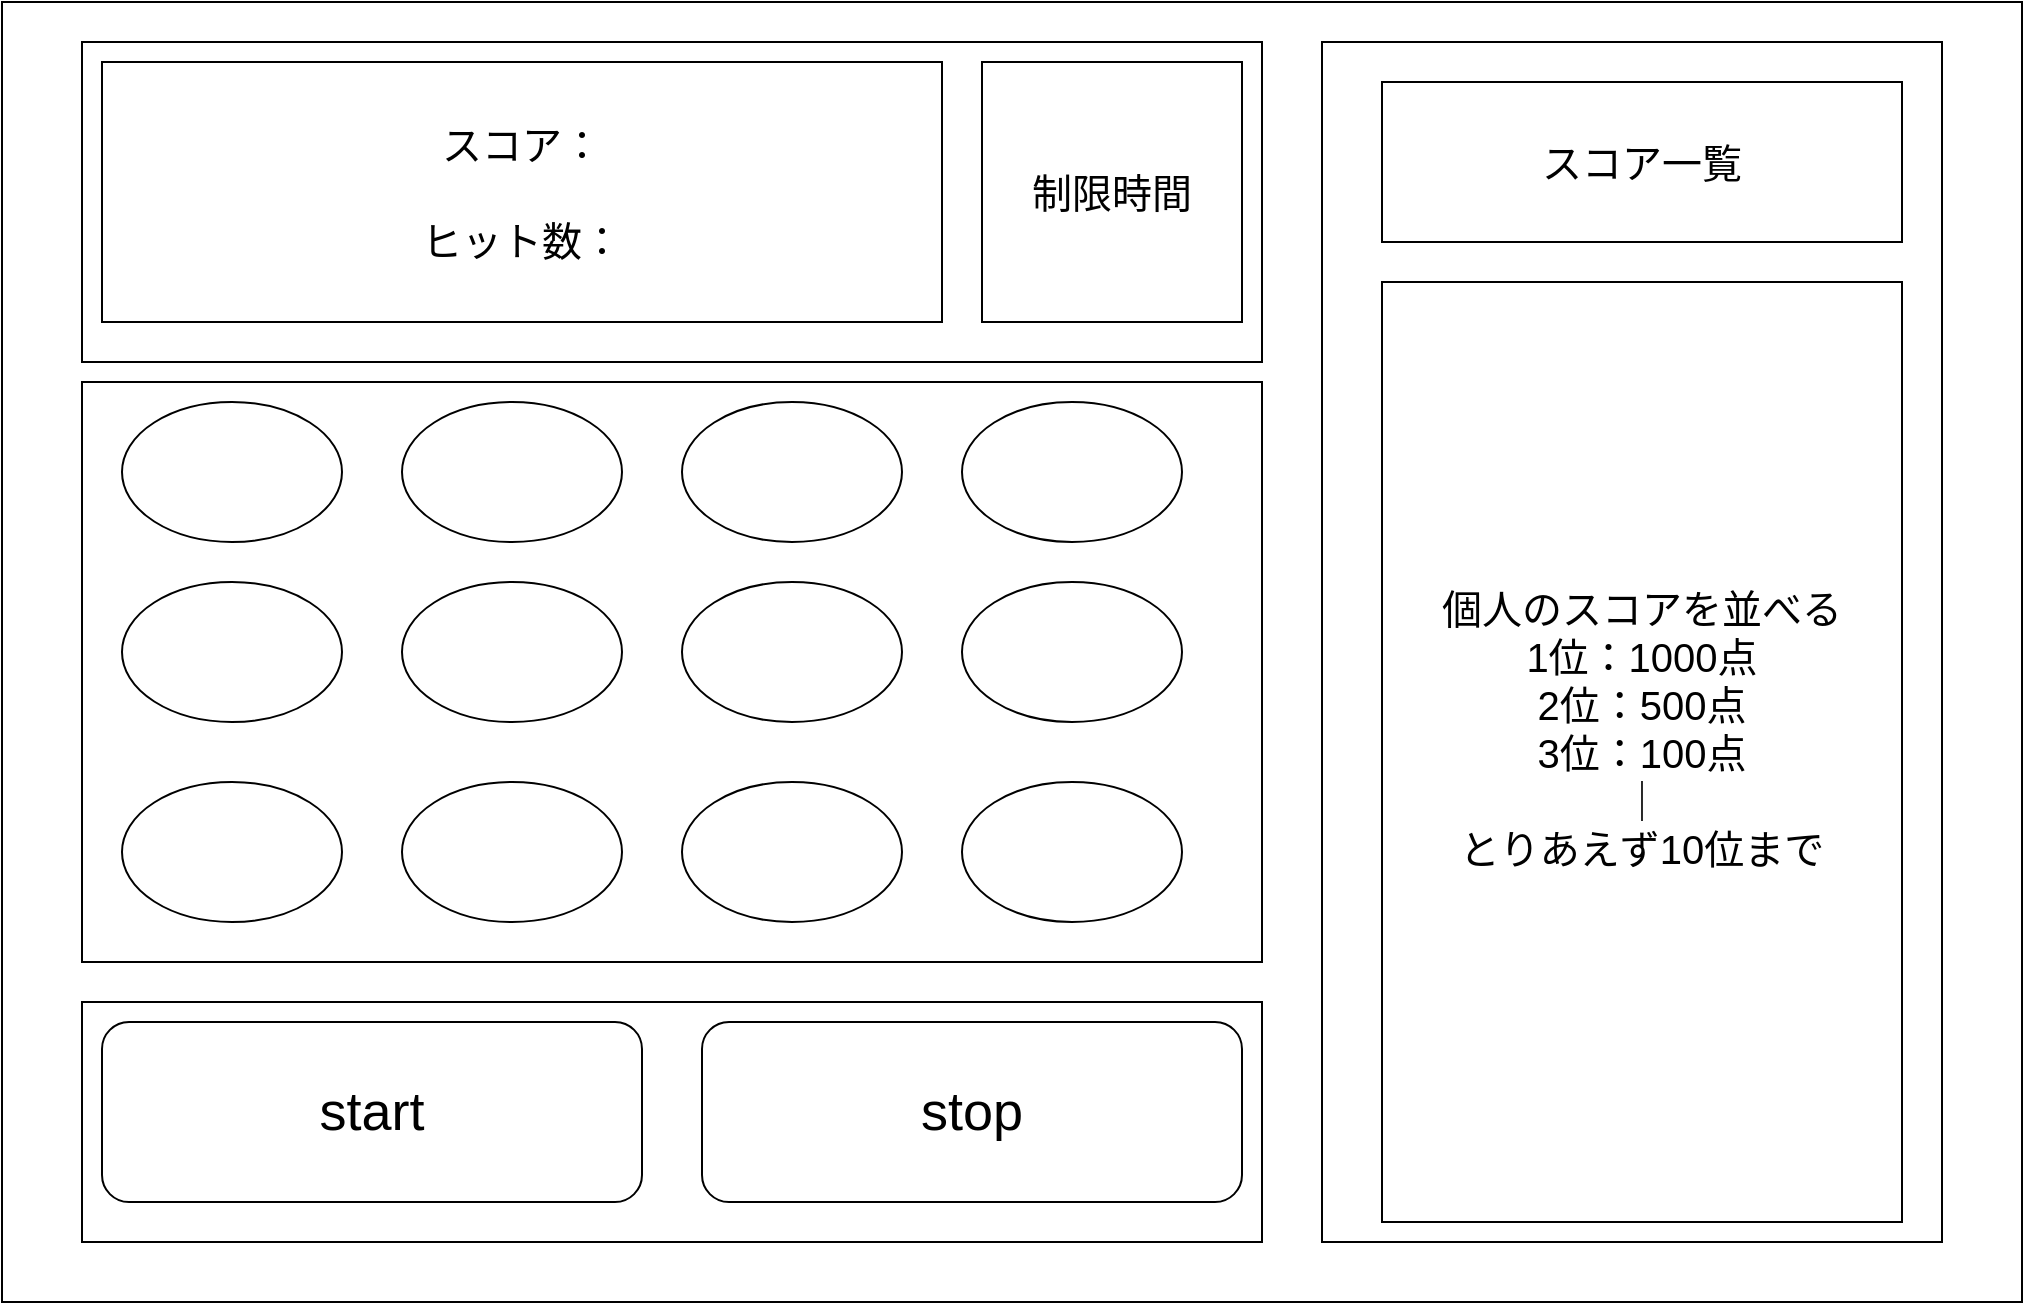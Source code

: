 <mxfile version="22.0.3" type="device">
  <diagram name="ページ1" id="ljHSjmdBYhS3IXX7PkYT">
    <mxGraphModel dx="1853" dy="667" grid="1" gridSize="10" guides="1" tooltips="1" connect="1" arrows="1" fold="1" page="1" pageScale="1" pageWidth="827" pageHeight="1169" math="0" shadow="0">
      <root>
        <mxCell id="0" />
        <mxCell id="1" parent="0" />
        <mxCell id="SzPahXUQgZStsBEl5bmt-5" value="" style="rounded=0;whiteSpace=wrap;html=1;" vertex="1" parent="1">
          <mxGeometry x="-130" y="270" width="1010" height="650" as="geometry" />
        </mxCell>
        <mxCell id="SzPahXUQgZStsBEl5bmt-4" value="" style="rounded=0;whiteSpace=wrap;html=1;" vertex="1" parent="1">
          <mxGeometry x="-90" y="770" width="590" height="120" as="geometry" />
        </mxCell>
        <mxCell id="SzPahXUQgZStsBEl5bmt-3" value="" style="rounded=0;whiteSpace=wrap;html=1;" vertex="1" parent="1">
          <mxGeometry x="-90" y="290" width="590" height="160" as="geometry" />
        </mxCell>
        <mxCell id="Gjrd4G-fqbDF2169ij8w-7" value="&lt;font style=&quot;font-size: 27px;&quot;&gt;start&lt;/font&gt;" style="rounded=1;whiteSpace=wrap;html=1;" parent="1" vertex="1">
          <mxGeometry x="-80" y="780" width="270" height="90" as="geometry" />
        </mxCell>
        <mxCell id="Gjrd4G-fqbDF2169ij8w-8" value="&lt;font style=&quot;font-size: 27px;&quot;&gt;stop&lt;/font&gt;" style="rounded=1;whiteSpace=wrap;html=1;" parent="1" vertex="1">
          <mxGeometry x="220" y="780" width="270" height="90" as="geometry" />
        </mxCell>
        <mxCell id="Gjrd4G-fqbDF2169ij8w-9" value="&lt;font style=&quot;font-size: 20px;&quot;&gt;スコア：&lt;br&gt;&lt;br&gt;ヒット数：&lt;/font&gt;" style="rounded=0;whiteSpace=wrap;html=1;" parent="1" vertex="1">
          <mxGeometry x="-80" y="300" width="420" height="130" as="geometry" />
        </mxCell>
        <mxCell id="Gjrd4G-fqbDF2169ij8w-10" value="" style="rounded=0;whiteSpace=wrap;html=1;" parent="1" vertex="1">
          <mxGeometry x="-90" y="460" width="590" height="290" as="geometry" />
        </mxCell>
        <mxCell id="Gjrd4G-fqbDF2169ij8w-11" value="&lt;font style=&quot;font-size: 20px;&quot;&gt;制限時間&lt;/font&gt;" style="whiteSpace=wrap;html=1;aspect=fixed;" parent="1" vertex="1">
          <mxGeometry x="360" y="300" width="130" height="130" as="geometry" />
        </mxCell>
        <mxCell id="Gjrd4G-fqbDF2169ij8w-12" value="" style="ellipse;whiteSpace=wrap;html=1;" parent="1" vertex="1">
          <mxGeometry x="-70" y="470" width="110" height="70" as="geometry" />
        </mxCell>
        <mxCell id="Gjrd4G-fqbDF2169ij8w-13" value="" style="ellipse;whiteSpace=wrap;html=1;" parent="1" vertex="1">
          <mxGeometry x="-70" y="560" width="110" height="70" as="geometry" />
        </mxCell>
        <mxCell id="Gjrd4G-fqbDF2169ij8w-14" value="" style="ellipse;whiteSpace=wrap;html=1;" parent="1" vertex="1">
          <mxGeometry x="-70" y="660" width="110" height="70" as="geometry" />
        </mxCell>
        <mxCell id="Gjrd4G-fqbDF2169ij8w-15" value="" style="ellipse;whiteSpace=wrap;html=1;" parent="1" vertex="1">
          <mxGeometry x="70" y="470" width="110" height="70" as="geometry" />
        </mxCell>
        <mxCell id="Gjrd4G-fqbDF2169ij8w-16" value="" style="ellipse;whiteSpace=wrap;html=1;" parent="1" vertex="1">
          <mxGeometry x="70" y="560" width="110" height="70" as="geometry" />
        </mxCell>
        <mxCell id="Gjrd4G-fqbDF2169ij8w-17" value="" style="ellipse;whiteSpace=wrap;html=1;" parent="1" vertex="1">
          <mxGeometry x="70" y="660" width="110" height="70" as="geometry" />
        </mxCell>
        <mxCell id="Gjrd4G-fqbDF2169ij8w-18" value="" style="ellipse;whiteSpace=wrap;html=1;" parent="1" vertex="1">
          <mxGeometry x="210" y="470" width="110" height="70" as="geometry" />
        </mxCell>
        <mxCell id="Gjrd4G-fqbDF2169ij8w-19" value="" style="ellipse;whiteSpace=wrap;html=1;" parent="1" vertex="1">
          <mxGeometry x="210" y="560" width="110" height="70" as="geometry" />
        </mxCell>
        <mxCell id="Gjrd4G-fqbDF2169ij8w-20" value="" style="ellipse;whiteSpace=wrap;html=1;" parent="1" vertex="1">
          <mxGeometry x="210" y="660" width="110" height="70" as="geometry" />
        </mxCell>
        <mxCell id="Gjrd4G-fqbDF2169ij8w-21" value="" style="ellipse;whiteSpace=wrap;html=1;" parent="1" vertex="1">
          <mxGeometry x="350" y="470" width="110" height="70" as="geometry" />
        </mxCell>
        <mxCell id="Gjrd4G-fqbDF2169ij8w-22" value="" style="ellipse;whiteSpace=wrap;html=1;" parent="1" vertex="1">
          <mxGeometry x="350" y="560" width="110" height="70" as="geometry" />
        </mxCell>
        <mxCell id="Gjrd4G-fqbDF2169ij8w-23" value="" style="ellipse;whiteSpace=wrap;html=1;" parent="1" vertex="1">
          <mxGeometry x="350" y="660" width="110" height="70" as="geometry" />
        </mxCell>
        <mxCell id="Gjrd4G-fqbDF2169ij8w-26" value="" style="rounded=0;whiteSpace=wrap;html=1;" parent="1" vertex="1">
          <mxGeometry x="530" y="290" width="310" height="600" as="geometry" />
        </mxCell>
        <mxCell id="Gjrd4G-fqbDF2169ij8w-27" value="&lt;span style=&quot;font-size: 20px;&quot;&gt;スコア一覧&lt;/span&gt;" style="rounded=0;whiteSpace=wrap;html=1;" parent="1" vertex="1">
          <mxGeometry x="560" y="310" width="260" height="80" as="geometry" />
        </mxCell>
        <mxCell id="Gjrd4G-fqbDF2169ij8w-28" value="&lt;font style=&quot;font-size: 20px;&quot;&gt;個人のスコアを並べる&lt;br&gt;1位：1000点&lt;br&gt;2位：500点&lt;br&gt;3位：100点&lt;br&gt;｜&lt;br&gt;とりあえず10位まで&lt;br&gt;&lt;br&gt;&lt;/font&gt;" style="rounded=0;whiteSpace=wrap;html=1;" parent="1" vertex="1">
          <mxGeometry x="560" y="410" width="260" height="470" as="geometry" />
        </mxCell>
      </root>
    </mxGraphModel>
  </diagram>
</mxfile>
